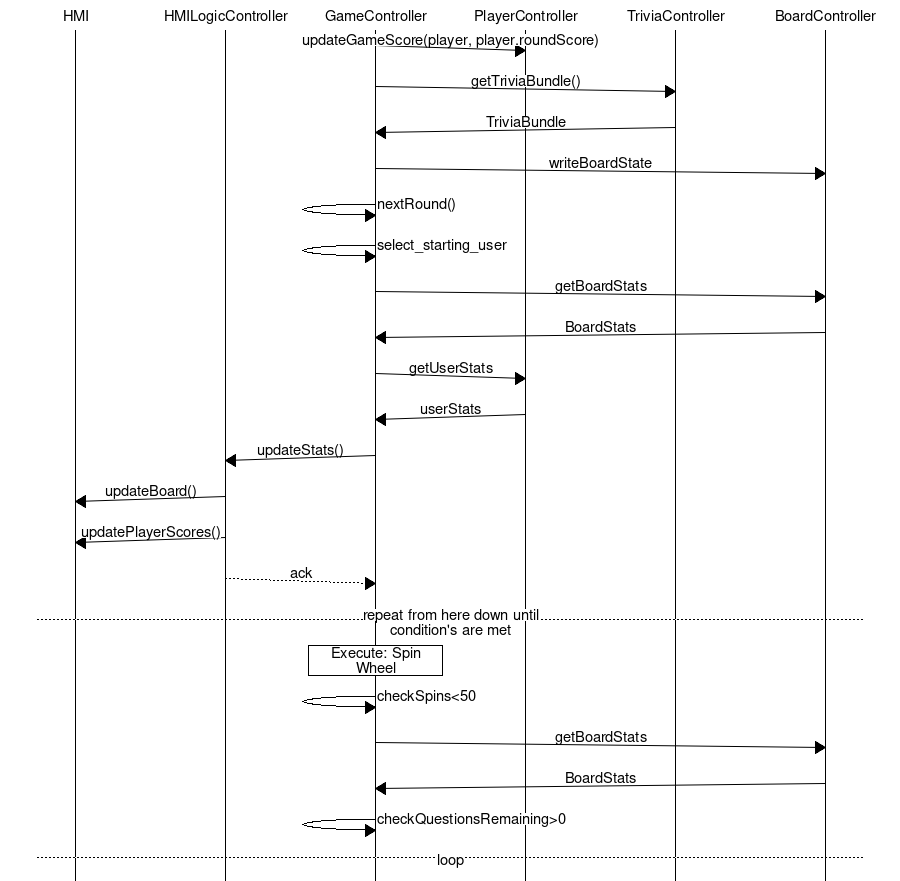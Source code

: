 msc {

 arcgradient="5", hscale="1.5";



  HMI 		[label="HMI"],
  HMILog     [label="HMILogicController"],
  Game 		[label="GameController"],
  Player    [label="PlayerController"],
  Trivia    [label="TriviaController"],
  Board     [label="BoardController"];

  Game => Player [label="updateGameScore(player, player.roundScore)"];
  Game => Trivia [label="getTriviaBundle()"];
  Trivia => Game [label="TriviaBundle"];
  Game => Board [label="writeBoardState"];
  Game => Game  [label="nextRound()"];
  Game => Game   [label="select_starting_user"];
  Game => Board [label="getBoardStats"];
  Board => Game [label="BoardStats"];
  Game => Player [label="getUserStats"];
  Player => Game [label="userStats"];
  Game => HMILog [label="updateStats()"];
  HMILog => HMI [label="updateBoard()"];
  HMILog => HMI [label="updatePlayerScores()"];
  HMILog >> Game [label="ack"];
  ---   [label="repeat from here down until\ncondition's are met"];
  Game box Game [label="Execute: Spin Wheel"];
  Game => Game [label="checkSpins<50"];
  Game => Board [label="getBoardStats"];
  Board => Game [label="BoardStats"];
  Game => Game [label="checkQuestionsRemaining>0"];
  ---   [label="loop"];


 }